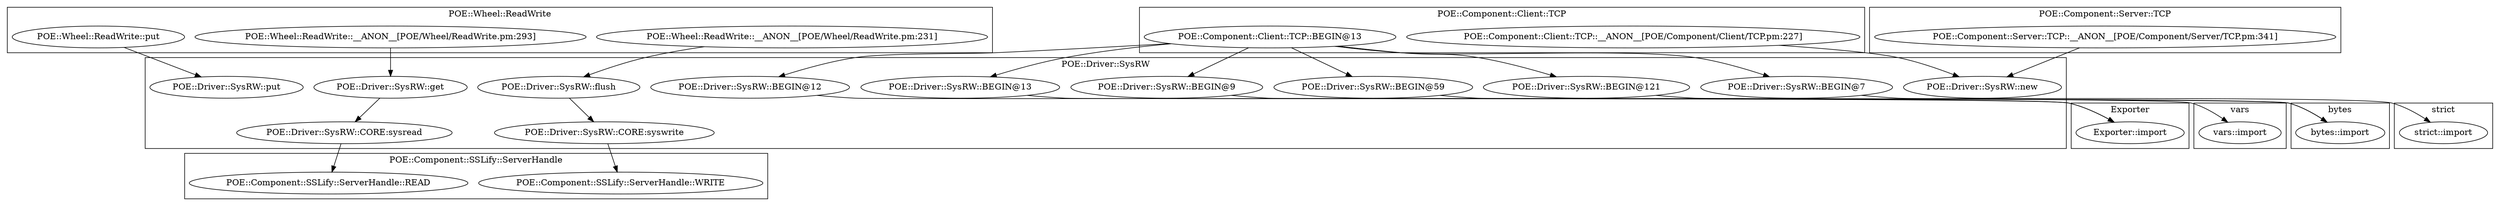 digraph {
graph [overlap=false]
subgraph cluster_POE_Component_SSLify_ServerHandle {
	label="POE::Component::SSLify::ServerHandle";
	"POE::Component::SSLify::ServerHandle::WRITE";
	"POE::Component::SSLify::ServerHandle::READ";
}
subgraph cluster_POE_Wheel_ReadWrite {
	label="POE::Wheel::ReadWrite";
	"POE::Wheel::ReadWrite::__ANON__[POE/Wheel/ReadWrite.pm:231]";
	"POE::Wheel::ReadWrite::__ANON__[POE/Wheel/ReadWrite.pm:293]";
	"POE::Wheel::ReadWrite::put";
}
subgraph cluster_POE_Component_Client_TCP {
	label="POE::Component::Client::TCP";
	"POE::Component::Client::TCP::__ANON__[POE/Component/Client/TCP.pm:227]";
	"POE::Component::Client::TCP::BEGIN@13";
}
subgraph cluster_vars {
	label="vars";
	"vars::import";
}
subgraph cluster_bytes {
	label="bytes";
	"bytes::import";
}
subgraph cluster_Exporter {
	label="Exporter";
	"Exporter::import";
}
subgraph cluster_strict {
	label="strict";
	"strict::import";
}
subgraph cluster_POE_Component_Server_TCP {
	label="POE::Component::Server::TCP";
	"POE::Component::Server::TCP::__ANON__[POE/Component/Server/TCP.pm:341]";
}
subgraph cluster_POE_Driver_SysRW {
	label="POE::Driver::SysRW";
	"POE::Driver::SysRW::new";
	"POE::Driver::SysRW::CORE:syswrite";
	"POE::Driver::SysRW::put";
	"POE::Driver::SysRW::BEGIN@12";
	"POE::Driver::SysRW::CORE:sysread";
	"POE::Driver::SysRW::BEGIN@9";
	"POE::Driver::SysRW::BEGIN@121";
	"POE::Driver::SysRW::BEGIN@7";
	"POE::Driver::SysRW::flush";
	"POE::Driver::SysRW::get";
	"POE::Driver::SysRW::BEGIN@59";
	"POE::Driver::SysRW::BEGIN@13";
}
"POE::Driver::SysRW::BEGIN@121" -> "bytes::import";
"POE::Driver::SysRW::BEGIN@59" -> "bytes::import";
"POE::Driver::SysRW::BEGIN@7" -> "strict::import";
"POE::Component::Client::TCP::BEGIN@13" -> "POE::Driver::SysRW::BEGIN@9";
"POE::Component::Client::TCP::BEGIN@13" -> "POE::Driver::SysRW::BEGIN@121";
"POE::Driver::SysRW::BEGIN@9" -> "vars::import";
"POE::Driver::SysRW::BEGIN@13" -> "Exporter::import";
"POE::Driver::SysRW::BEGIN@12" -> "Exporter::import";
"POE::Driver::SysRW::CORE:sysread" -> "POE::Component::SSLify::ServerHandle::READ";
"POE::Component::Client::TCP::BEGIN@13" -> "POE::Driver::SysRW::BEGIN@59";
"POE::Wheel::ReadWrite::__ANON__[POE/Wheel/ReadWrite.pm:293]" -> "POE::Driver::SysRW::get";
"POE::Component::Client::TCP::BEGIN@13" -> "POE::Driver::SysRW::BEGIN@7";
"POE::Component::Client::TCP::BEGIN@13" -> "POE::Driver::SysRW::BEGIN@12";
"POE::Driver::SysRW::flush" -> "POE::Driver::SysRW::CORE:syswrite";
"POE::Driver::SysRW::CORE:syswrite" -> "POE::Component::SSLify::ServerHandle::WRITE";
"POE::Component::Client::TCP::__ANON__[POE/Component/Client/TCP.pm:227]" -> "POE::Driver::SysRW::new";
"POE::Component::Server::TCP::__ANON__[POE/Component/Server/TCP.pm:341]" -> "POE::Driver::SysRW::new";
"POE::Driver::SysRW::get" -> "POE::Driver::SysRW::CORE:sysread";
"POE::Wheel::ReadWrite::__ANON__[POE/Wheel/ReadWrite.pm:231]" -> "POE::Driver::SysRW::flush";
"POE::Component::Client::TCP::BEGIN@13" -> "POE::Driver::SysRW::BEGIN@13";
"POE::Wheel::ReadWrite::put" -> "POE::Driver::SysRW::put";
}
